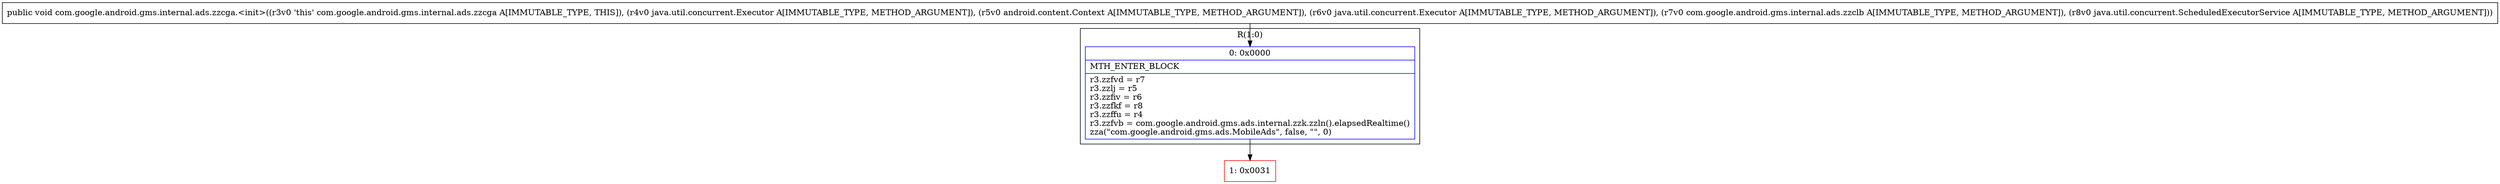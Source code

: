 digraph "CFG forcom.google.android.gms.internal.ads.zzcga.\<init\>(Ljava\/util\/concurrent\/Executor;Landroid\/content\/Context;Ljava\/util\/concurrent\/Executor;Lcom\/google\/android\/gms\/internal\/ads\/zzclb;Ljava\/util\/concurrent\/ScheduledExecutorService;)V" {
subgraph cluster_Region_36027037 {
label = "R(1:0)";
node [shape=record,color=blue];
Node_0 [shape=record,label="{0\:\ 0x0000|MTH_ENTER_BLOCK\l|r3.zzfvd = r7\lr3.zzlj = r5\lr3.zzfiv = r6\lr3.zzfkf = r8\lr3.zzffu = r4\lr3.zzfvb = com.google.android.gms.ads.internal.zzk.zzln().elapsedRealtime()\lzza(\"com.google.android.gms.ads.MobileAds\", false, \"\", 0)\l}"];
}
Node_1 [shape=record,color=red,label="{1\:\ 0x0031}"];
MethodNode[shape=record,label="{public void com.google.android.gms.internal.ads.zzcga.\<init\>((r3v0 'this' com.google.android.gms.internal.ads.zzcga A[IMMUTABLE_TYPE, THIS]), (r4v0 java.util.concurrent.Executor A[IMMUTABLE_TYPE, METHOD_ARGUMENT]), (r5v0 android.content.Context A[IMMUTABLE_TYPE, METHOD_ARGUMENT]), (r6v0 java.util.concurrent.Executor A[IMMUTABLE_TYPE, METHOD_ARGUMENT]), (r7v0 com.google.android.gms.internal.ads.zzclb A[IMMUTABLE_TYPE, METHOD_ARGUMENT]), (r8v0 java.util.concurrent.ScheduledExecutorService A[IMMUTABLE_TYPE, METHOD_ARGUMENT])) }"];
MethodNode -> Node_0;
Node_0 -> Node_1;
}

